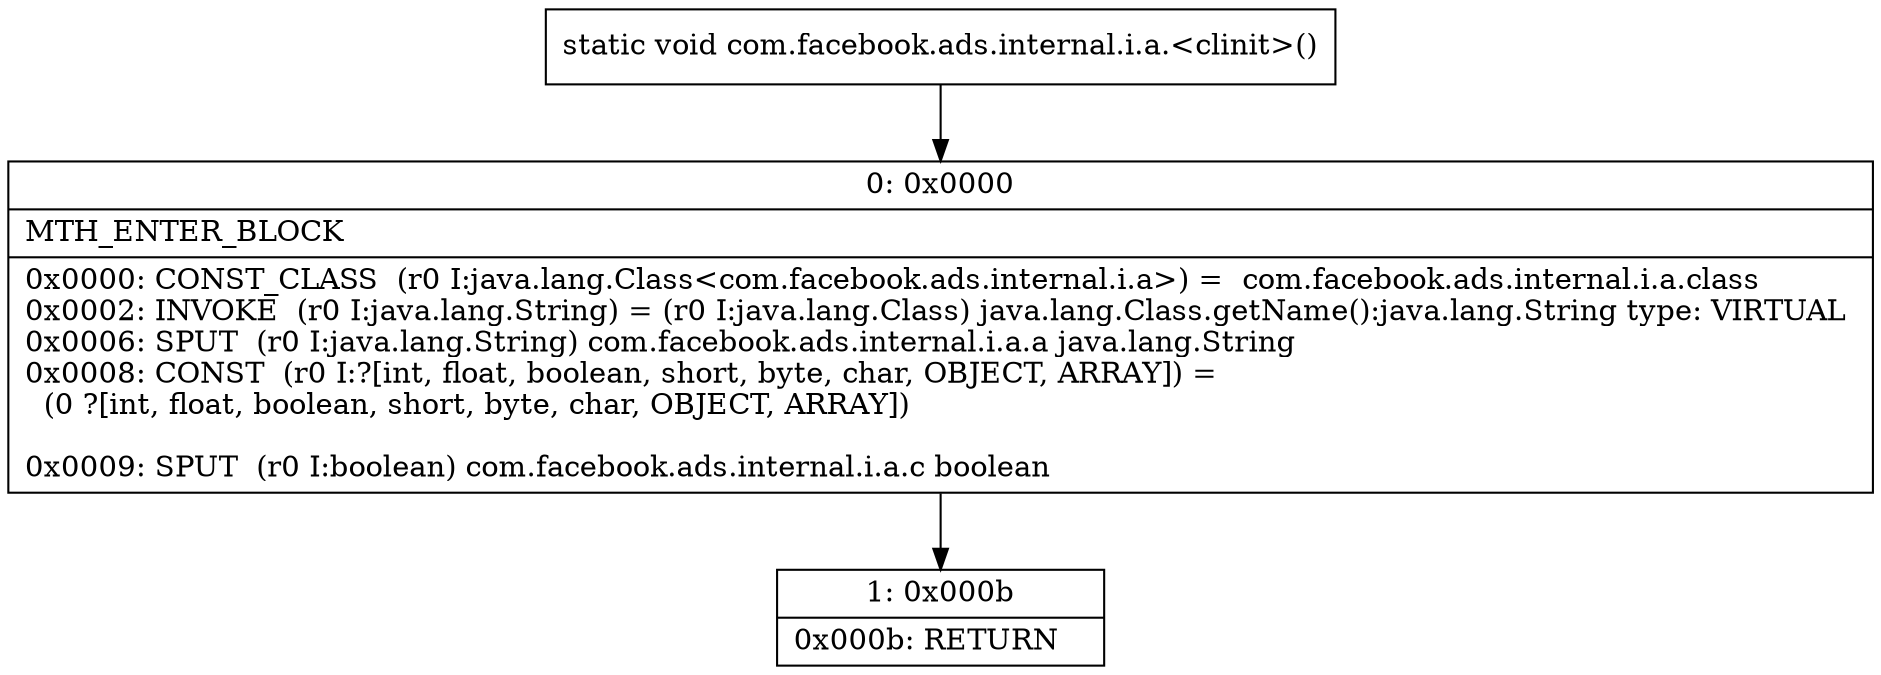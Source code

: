 digraph "CFG forcom.facebook.ads.internal.i.a.\<clinit\>()V" {
Node_0 [shape=record,label="{0\:\ 0x0000|MTH_ENTER_BLOCK\l|0x0000: CONST_CLASS  (r0 I:java.lang.Class\<com.facebook.ads.internal.i.a\>) =  com.facebook.ads.internal.i.a.class \l0x0002: INVOKE  (r0 I:java.lang.String) = (r0 I:java.lang.Class) java.lang.Class.getName():java.lang.String type: VIRTUAL \l0x0006: SPUT  (r0 I:java.lang.String) com.facebook.ads.internal.i.a.a java.lang.String \l0x0008: CONST  (r0 I:?[int, float, boolean, short, byte, char, OBJECT, ARRAY]) = \l  (0 ?[int, float, boolean, short, byte, char, OBJECT, ARRAY])\l \l0x0009: SPUT  (r0 I:boolean) com.facebook.ads.internal.i.a.c boolean \l}"];
Node_1 [shape=record,label="{1\:\ 0x000b|0x000b: RETURN   \l}"];
MethodNode[shape=record,label="{static void com.facebook.ads.internal.i.a.\<clinit\>() }"];
MethodNode -> Node_0;
Node_0 -> Node_1;
}

